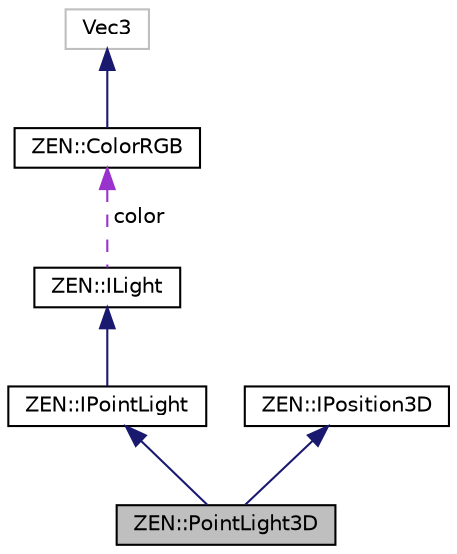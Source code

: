 digraph "ZEN::PointLight3D"
{
 // LATEX_PDF_SIZE
  edge [fontname="Helvetica",fontsize="10",labelfontname="Helvetica",labelfontsize="10"];
  node [fontname="Helvetica",fontsize="10",shape=record];
  Node1 [label="ZEN::PointLight3D",height=0.2,width=0.4,color="black", fillcolor="grey75", style="filled", fontcolor="black",tooltip=" "];
  Node2 -> Node1 [dir="back",color="midnightblue",fontsize="10",style="solid",fontname="Helvetica"];
  Node2 [label="ZEN::IPointLight",height=0.2,width=0.4,color="black", fillcolor="white", style="filled",URL="$classZEN_1_1IPointLight.html",tooltip=" "];
  Node3 -> Node2 [dir="back",color="midnightblue",fontsize="10",style="solid",fontname="Helvetica"];
  Node3 [label="ZEN::ILight",height=0.2,width=0.4,color="black", fillcolor="white", style="filled",URL="$classZEN_1_1ILight.html",tooltip=" "];
  Node4 -> Node3 [dir="back",color="darkorchid3",fontsize="10",style="dashed",label=" color" ,fontname="Helvetica"];
  Node4 [label="ZEN::ColorRGB",height=0.2,width=0.4,color="black", fillcolor="white", style="filled",URL="$classZEN_1_1ColorRGB.html",tooltip=" "];
  Node5 -> Node4 [dir="back",color="midnightblue",fontsize="10",style="solid",fontname="Helvetica"];
  Node5 [label="Vec3",height=0.2,width=0.4,color="grey75", fillcolor="white", style="filled",tooltip=" "];
  Node6 -> Node1 [dir="back",color="midnightblue",fontsize="10",style="solid",fontname="Helvetica"];
  Node6 [label="ZEN::IPosition3D",height=0.2,width=0.4,color="black", fillcolor="white", style="filled",URL="$classZEN_1_1IPosition3D.html",tooltip=" "];
}
